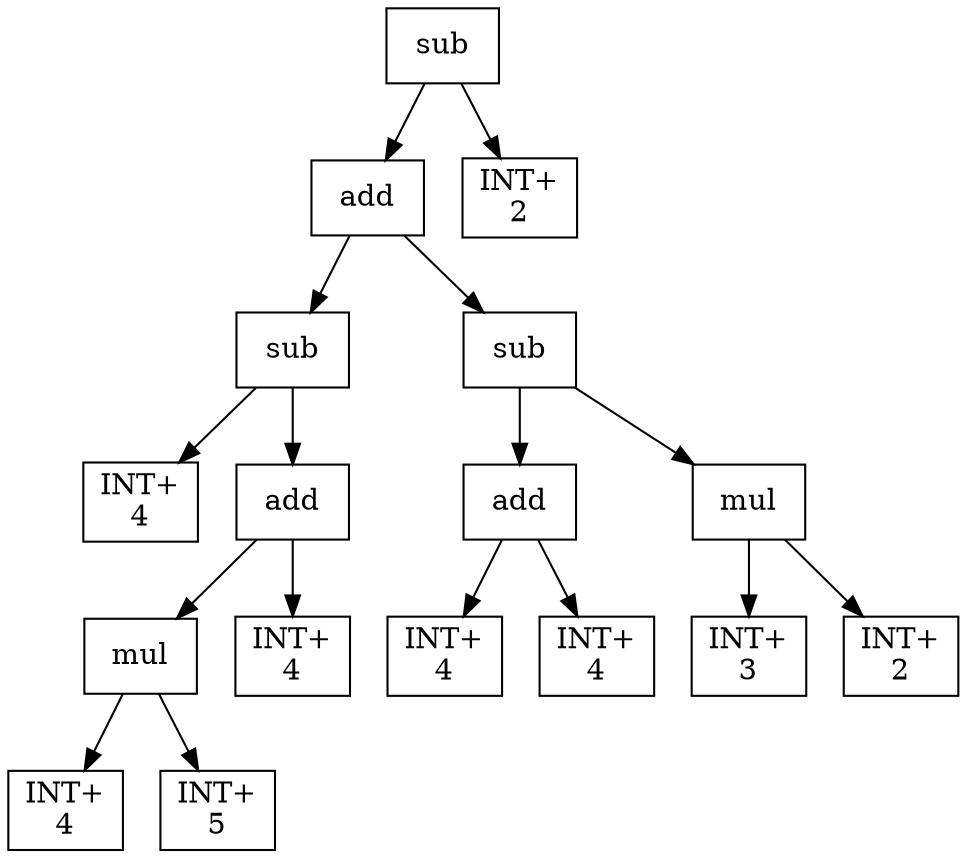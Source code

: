 digraph expr {
  node [shape=box];
  n1 [label="sub"];
  n2 [label="add"];
  n3 [label="sub"];
  n4 [label="INT+\n4"];
  n5 [label="add"];
  n6 [label="mul"];
  n7 [label="INT+\n4"];
  n8 [label="INT+\n5"];
  n6 -> n7;
  n6 -> n8;
  n9 [label="INT+\n4"];
  n5 -> n6;
  n5 -> n9;
  n3 -> n4;
  n3 -> n5;
  n10 [label="sub"];
  n11 [label="add"];
  n12 [label="INT+\n4"];
  n13 [label="INT+\n4"];
  n11 -> n12;
  n11 -> n13;
  n14 [label="mul"];
  n15 [label="INT+\n3"];
  n16 [label="INT+\n2"];
  n14 -> n15;
  n14 -> n16;
  n10 -> n11;
  n10 -> n14;
  n2 -> n3;
  n2 -> n10;
  n17 [label="INT+\n2"];
  n1 -> n2;
  n1 -> n17;
}